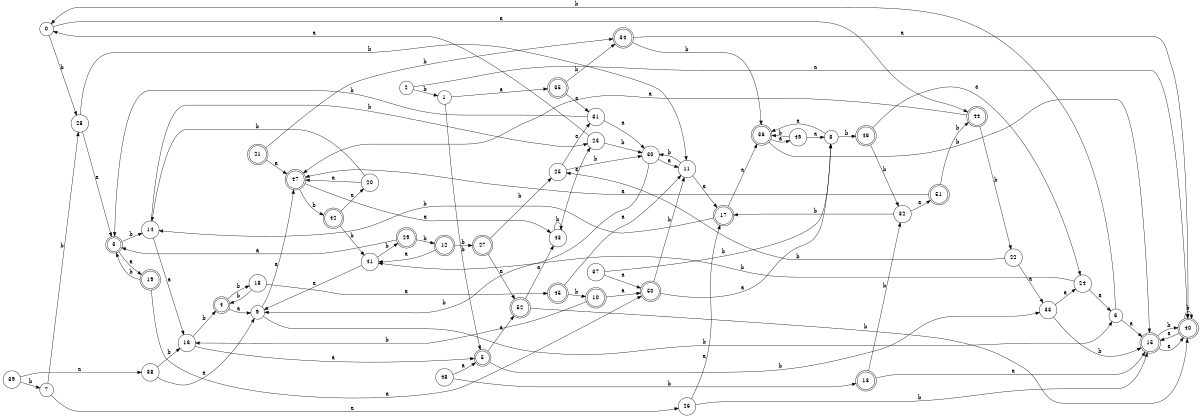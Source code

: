 digraph n43_1 {
__start0 [label="" shape="none"];

rankdir=LR;
size="8,5";

s0 [style="filled", color="black", fillcolor="white" shape="circle", label="0"];
s1 [style="filled", color="black", fillcolor="white" shape="circle", label="1"];
s2 [style="filled", color="black", fillcolor="white" shape="circle", label="2"];
s3 [style="rounded,filled", color="black", fillcolor="white" shape="doublecircle", label="3"];
s4 [style="rounded,filled", color="black", fillcolor="white" shape="doublecircle", label="4"];
s5 [style="rounded,filled", color="black", fillcolor="white" shape="doublecircle", label="5"];
s6 [style="filled", color="black", fillcolor="white" shape="circle", label="6"];
s7 [style="filled", color="black", fillcolor="white" shape="circle", label="7"];
s8 [style="filled", color="black", fillcolor="white" shape="circle", label="8"];
s9 [style="filled", color="black", fillcolor="white" shape="circle", label="9"];
s10 [style="rounded,filled", color="black", fillcolor="white" shape="doublecircle", label="10"];
s11 [style="filled", color="black", fillcolor="white" shape="circle", label="11"];
s12 [style="rounded,filled", color="black", fillcolor="white" shape="doublecircle", label="12"];
s13 [style="rounded,filled", color="black", fillcolor="white" shape="doublecircle", label="13"];
s14 [style="filled", color="black", fillcolor="white" shape="circle", label="14"];
s15 [style="rounded,filled", color="black", fillcolor="white" shape="doublecircle", label="15"];
s16 [style="filled", color="black", fillcolor="white" shape="circle", label="16"];
s17 [style="rounded,filled", color="black", fillcolor="white" shape="doublecircle", label="17"];
s18 [style="filled", color="black", fillcolor="white" shape="circle", label="18"];
s19 [style="rounded,filled", color="black", fillcolor="white" shape="doublecircle", label="19"];
s20 [style="filled", color="black", fillcolor="white" shape="circle", label="20"];
s21 [style="rounded,filled", color="black", fillcolor="white" shape="doublecircle", label="21"];
s22 [style="filled", color="black", fillcolor="white" shape="circle", label="22"];
s23 [style="filled", color="black", fillcolor="white" shape="circle", label="23"];
s24 [style="filled", color="black", fillcolor="white" shape="circle", label="24"];
s25 [style="filled", color="black", fillcolor="white" shape="circle", label="25"];
s26 [style="filled", color="black", fillcolor="white" shape="circle", label="26"];
s27 [style="rounded,filled", color="black", fillcolor="white" shape="doublecircle", label="27"];
s28 [style="filled", color="black", fillcolor="white" shape="circle", label="28"];
s29 [style="rounded,filled", color="black", fillcolor="white" shape="doublecircle", label="29"];
s30 [style="filled", color="black", fillcolor="white" shape="circle", label="30"];
s31 [style="filled", color="black", fillcolor="white" shape="circle", label="31"];
s32 [style="filled", color="black", fillcolor="white" shape="circle", label="32"];
s33 [style="filled", color="black", fillcolor="white" shape="circle", label="33"];
s34 [style="rounded,filled", color="black", fillcolor="white" shape="doublecircle", label="34"];
s35 [style="rounded,filled", color="black", fillcolor="white" shape="doublecircle", label="35"];
s36 [style="rounded,filled", color="black", fillcolor="white" shape="doublecircle", label="36"];
s37 [style="filled", color="black", fillcolor="white" shape="circle", label="37"];
s38 [style="filled", color="black", fillcolor="white" shape="circle", label="38"];
s39 [style="filled", color="black", fillcolor="white" shape="circle", label="39"];
s40 [style="rounded,filled", color="black", fillcolor="white" shape="doublecircle", label="40"];
s41 [style="filled", color="black", fillcolor="white" shape="circle", label="41"];
s42 [style="rounded,filled", color="black", fillcolor="white" shape="doublecircle", label="42"];
s43 [style="filled", color="black", fillcolor="white" shape="circle", label="43"];
s44 [style="rounded,filled", color="black", fillcolor="white" shape="doublecircle", label="44"];
s45 [style="rounded,filled", color="black", fillcolor="white" shape="doublecircle", label="45"];
s46 [style="rounded,filled", color="black", fillcolor="white" shape="doublecircle", label="46"];
s47 [style="rounded,filled", color="black", fillcolor="white" shape="doublecircle", label="47"];
s48 [style="filled", color="black", fillcolor="white" shape="circle", label="48"];
s49 [style="filled", color="black", fillcolor="white" shape="circle", label="49"];
s50 [style="rounded,filled", color="black", fillcolor="white" shape="doublecircle", label="50"];
s51 [style="rounded,filled", color="black", fillcolor="white" shape="doublecircle", label="51"];
s52 [style="rounded,filled", color="black", fillcolor="white" shape="doublecircle", label="52"];
s0 -> s44 [label="a"];
s0 -> s28 [label="b"];
s1 -> s35 [label="a"];
s1 -> s5 [label="b"];
s2 -> s40 [label="a"];
s2 -> s1 [label="b"];
s3 -> s19 [label="a"];
s3 -> s14 [label="b"];
s4 -> s9 [label="a"];
s4 -> s18 [label="b"];
s5 -> s52 [label="a"];
s5 -> s33 [label="b"];
s6 -> s15 [label="a"];
s6 -> s0 [label="b"];
s7 -> s26 [label="a"];
s7 -> s28 [label="b"];
s8 -> s36 [label="a"];
s8 -> s46 [label="b"];
s9 -> s47 [label="a"];
s9 -> s6 [label="b"];
s10 -> s50 [label="a"];
s10 -> s16 [label="b"];
s11 -> s17 [label="a"];
s11 -> s30 [label="b"];
s12 -> s41 [label="a"];
s12 -> s27 [label="b"];
s13 -> s15 [label="a"];
s13 -> s32 [label="b"];
s14 -> s16 [label="a"];
s14 -> s23 [label="b"];
s15 -> s40 [label="a"];
s15 -> s40 [label="b"];
s16 -> s5 [label="a"];
s16 -> s4 [label="b"];
s17 -> s36 [label="a"];
s17 -> s14 [label="b"];
s18 -> s45 [label="a"];
s18 -> s4 [label="b"];
s19 -> s50 [label="a"];
s19 -> s3 [label="b"];
s20 -> s47 [label="a"];
s20 -> s14 [label="b"];
s21 -> s47 [label="a"];
s21 -> s34 [label="b"];
s22 -> s33 [label="a"];
s22 -> s25 [label="b"];
s23 -> s0 [label="a"];
s23 -> s30 [label="b"];
s24 -> s6 [label="a"];
s24 -> s41 [label="b"];
s25 -> s31 [label="a"];
s25 -> s30 [label="b"];
s26 -> s17 [label="a"];
s26 -> s15 [label="b"];
s27 -> s52 [label="a"];
s27 -> s25 [label="b"];
s28 -> s3 [label="a"];
s28 -> s11 [label="b"];
s29 -> s3 [label="a"];
s29 -> s12 [label="b"];
s30 -> s11 [label="a"];
s30 -> s9 [label="b"];
s31 -> s30 [label="a"];
s31 -> s3 [label="b"];
s32 -> s51 [label="a"];
s32 -> s17 [label="b"];
s33 -> s24 [label="a"];
s33 -> s15 [label="b"];
s34 -> s40 [label="a"];
s34 -> s36 [label="b"];
s35 -> s31 [label="a"];
s35 -> s34 [label="b"];
s36 -> s49 [label="a"];
s36 -> s15 [label="b"];
s37 -> s50 [label="a"];
s37 -> s8 [label="b"];
s38 -> s9 [label="a"];
s38 -> s16 [label="b"];
s39 -> s38 [label="a"];
s39 -> s7 [label="b"];
s40 -> s15 [label="a"];
s40 -> s40 [label="b"];
s41 -> s9 [label="a"];
s41 -> s29 [label="b"];
s42 -> s20 [label="a"];
s42 -> s41 [label="b"];
s43 -> s23 [label="a"];
s43 -> s43 [label="b"];
s44 -> s47 [label="a"];
s44 -> s22 [label="b"];
s45 -> s11 [label="a"];
s45 -> s10 [label="b"];
s46 -> s24 [label="a"];
s46 -> s32 [label="b"];
s47 -> s43 [label="a"];
s47 -> s42 [label="b"];
s48 -> s5 [label="a"];
s48 -> s13 [label="b"];
s49 -> s8 [label="a"];
s49 -> s36 [label="b"];
s50 -> s8 [label="a"];
s50 -> s11 [label="b"];
s51 -> s47 [label="a"];
s51 -> s44 [label="b"];
s52 -> s43 [label="a"];
s52 -> s40 [label="b"];

}